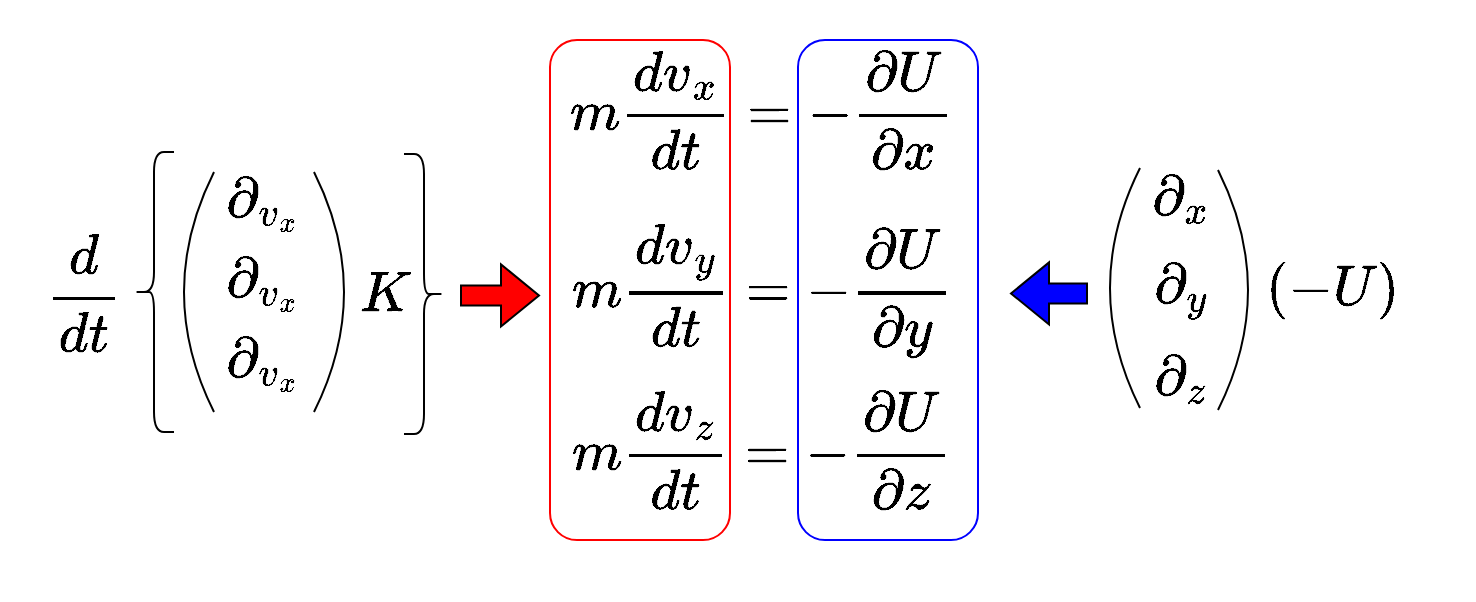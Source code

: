 <mxfile version="26.0.9">
  <diagram id="_fUgZ2Kkz7JvxPv6rjuw" name="ページ1">
    <mxGraphModel dx="1147" dy="696" grid="1" gridSize="10" guides="1" tooltips="1" connect="1" arrows="1" fold="1" page="1" pageScale="1" pageWidth="750" pageHeight="320" background="light-dark(#FFFFFF,#FFFFFF)" math="1" shadow="0">
      <root>
        <mxCell id="0" />
        <mxCell id="1" parent="0" />
        <mxCell id="SUbJj-VaGKIZf3Q_V_Ra-27" value="" style="rounded=0;whiteSpace=wrap;html=1;strokeColor=none;" vertex="1" parent="1">
          <mxGeometry x="10" y="10" width="730" height="300" as="geometry" />
        </mxCell>
        <mxCell id="SUbJj-VaGKIZf3Q_V_Ra-1" value="&lt;div&gt;`\frac{d}{dt}`&lt;/div&gt;" style="text;html=1;align=center;verticalAlign=middle;whiteSpace=wrap;rounded=0;fontSize=24;" vertex="1" parent="1">
          <mxGeometry x="20" y="126" width="50" height="60" as="geometry" />
        </mxCell>
        <mxCell id="SUbJj-VaGKIZf3Q_V_Ra-4" value="`\partial_{v_x}`" style="text;html=1;align=center;verticalAlign=middle;whiteSpace=wrap;rounded=0;fontSize=24;" vertex="1" parent="1">
          <mxGeometry x="110" y="166" width="50" height="50" as="geometry" />
        </mxCell>
        <mxCell id="SUbJj-VaGKIZf3Q_V_Ra-5" value="`\partial_{v_x}`" style="text;html=1;align=center;verticalAlign=middle;whiteSpace=wrap;rounded=0;fontSize=24;" vertex="1" parent="1">
          <mxGeometry x="110" y="86" width="50" height="50" as="geometry" />
        </mxCell>
        <mxCell id="SUbJj-VaGKIZf3Q_V_Ra-6" value="`\partial_{v_x}`" style="text;html=1;align=center;verticalAlign=middle;whiteSpace=wrap;rounded=0;fontSize=24;" vertex="1" parent="1">
          <mxGeometry x="110" y="126" width="50" height="50" as="geometry" />
        </mxCell>
        <mxCell id="SUbJj-VaGKIZf3Q_V_Ra-7" value="" style="endArrow=none;html=1;rounded=0;curved=1;" edge="1" parent="1">
          <mxGeometry width="50" height="50" relative="1" as="geometry">
            <mxPoint x="110" y="216" as="sourcePoint" />
            <mxPoint x="110" y="96" as="targetPoint" />
            <Array as="points">
              <mxPoint x="80" y="156" />
            </Array>
          </mxGeometry>
        </mxCell>
        <mxCell id="SUbJj-VaGKIZf3Q_V_Ra-8" value="" style="endArrow=none;html=1;rounded=0;curved=1;" edge="1" parent="1">
          <mxGeometry width="50" height="50" relative="1" as="geometry">
            <mxPoint x="160" y="216" as="sourcePoint" />
            <mxPoint x="160" y="96" as="targetPoint" />
            <Array as="points">
              <mxPoint x="190" y="156" />
            </Array>
          </mxGeometry>
        </mxCell>
        <mxCell id="SUbJj-VaGKIZf3Q_V_Ra-9" value="&lt;div&gt;`K`&lt;/div&gt;" style="text;html=1;align=center;verticalAlign=middle;whiteSpace=wrap;rounded=0;fontSize=24;" vertex="1" parent="1">
          <mxGeometry x="171" y="127" width="50" height="60" as="geometry" />
        </mxCell>
        <mxCell id="SUbJj-VaGKIZf3Q_V_Ra-10" value="" style="shape=curlyBracket;whiteSpace=wrap;html=1;rounded=1;labelPosition=left;verticalLabelPosition=middle;align=right;verticalAlign=middle;" vertex="1" parent="1">
          <mxGeometry x="70" y="86" width="20" height="140" as="geometry" />
        </mxCell>
        <mxCell id="SUbJj-VaGKIZf3Q_V_Ra-11" value="" style="shape=curlyBracket;whiteSpace=wrap;html=1;rounded=1;labelPosition=left;verticalLabelPosition=middle;align=right;verticalAlign=middle;rotation=-180;" vertex="1" parent="1">
          <mxGeometry x="205" y="87" width="20" height="140" as="geometry" />
        </mxCell>
        <mxCell id="SUbJj-VaGKIZf3Q_V_Ra-12" value="`m\frac{d v_x}{dt}=-\frac{\partial U}{\partial x}`" style="text;html=1;align=center;verticalAlign=middle;whiteSpace=wrap;rounded=0;fontSize=24;" vertex="1" parent="1">
          <mxGeometry x="254" y="20" width="260" height="90" as="geometry" />
        </mxCell>
        <mxCell id="SUbJj-VaGKIZf3Q_V_Ra-13" value="`m\frac{d v_y}{dt}=-\frac{\partial U}{\partial y}`" style="text;html=1;align=center;verticalAlign=middle;whiteSpace=wrap;rounded=0;fontSize=24;" vertex="1" parent="1">
          <mxGeometry x="254" y="110" width="260" height="90" as="geometry" />
        </mxCell>
        <mxCell id="SUbJj-VaGKIZf3Q_V_Ra-14" value="`m\frac{d v_z}{dt}=-\frac{\partial U}{\partial z}`" style="text;html=1;align=center;verticalAlign=middle;whiteSpace=wrap;rounded=0;fontSize=24;" vertex="1" parent="1">
          <mxGeometry x="254" y="190" width="260" height="90" as="geometry" />
        </mxCell>
        <mxCell id="SUbJj-VaGKIZf3Q_V_Ra-15" value="`\partial_{x}`" style="text;html=1;align=center;verticalAlign=middle;whiteSpace=wrap;rounded=0;fontSize=24;" vertex="1" parent="1">
          <mxGeometry x="569" y="84" width="50" height="50" as="geometry" />
        </mxCell>
        <mxCell id="SUbJj-VaGKIZf3Q_V_Ra-16" value="`\partial_{y}`" style="text;html=1;align=center;verticalAlign=middle;whiteSpace=wrap;rounded=0;fontSize=24;" vertex="1" parent="1">
          <mxGeometry x="569" y="129" width="50" height="50" as="geometry" />
        </mxCell>
        <mxCell id="SUbJj-VaGKIZf3Q_V_Ra-17" value="`\partial_{z}`" style="text;html=1;align=center;verticalAlign=middle;whiteSpace=wrap;rounded=0;fontSize=24;" vertex="1" parent="1">
          <mxGeometry x="569" y="174" width="50" height="50" as="geometry" />
        </mxCell>
        <mxCell id="SUbJj-VaGKIZf3Q_V_Ra-18" value="" style="endArrow=none;html=1;rounded=0;curved=1;" edge="1" parent="1">
          <mxGeometry width="50" height="50" relative="1" as="geometry">
            <mxPoint x="612" y="215" as="sourcePoint" />
            <mxPoint x="612" y="95" as="targetPoint" />
            <Array as="points">
              <mxPoint x="642" y="155" />
            </Array>
          </mxGeometry>
        </mxCell>
        <mxCell id="SUbJj-VaGKIZf3Q_V_Ra-20" value="" style="endArrow=none;html=1;rounded=0;curved=1;" edge="1" parent="1">
          <mxGeometry width="50" height="50" relative="1" as="geometry">
            <mxPoint x="573" y="214" as="sourcePoint" />
            <mxPoint x="573" y="94" as="targetPoint" />
            <Array as="points">
              <mxPoint x="543" y="154" />
            </Array>
          </mxGeometry>
        </mxCell>
        <mxCell id="SUbJj-VaGKIZf3Q_V_Ra-21" value="&lt;div&gt;`(-U)`&lt;/div&gt;" style="text;html=1;align=center;verticalAlign=middle;whiteSpace=wrap;rounded=0;fontSize=24;" vertex="1" parent="1">
          <mxGeometry x="644" y="125" width="50" height="60" as="geometry" />
        </mxCell>
        <mxCell id="SUbJj-VaGKIZf3Q_V_Ra-22" value="" style="rounded=1;whiteSpace=wrap;html=1;fillColor=none;strokeColor=#FF0000;" vertex="1" parent="1">
          <mxGeometry x="278" y="30" width="90" height="250" as="geometry" />
        </mxCell>
        <mxCell id="SUbJj-VaGKIZf3Q_V_Ra-23" value="" style="rounded=1;whiteSpace=wrap;html=1;fillColor=none;strokeColor=#0000FF;" vertex="1" parent="1">
          <mxGeometry x="402" y="30" width="90" height="250" as="geometry" />
        </mxCell>
        <mxCell id="SUbJj-VaGKIZf3Q_V_Ra-25" value="" style="shape=flexArrow;endArrow=classic;html=1;rounded=0;fillColor=#FF0000;" edge="1" parent="1">
          <mxGeometry width="50" height="50" relative="1" as="geometry">
            <mxPoint x="233" y="157.72" as="sourcePoint" />
            <mxPoint x="273" y="157.72" as="targetPoint" />
          </mxGeometry>
        </mxCell>
        <mxCell id="SUbJj-VaGKIZf3Q_V_Ra-26" value="" style="shape=flexArrow;endArrow=classic;html=1;rounded=0;fillColor=#0000FF;" edge="1" parent="1">
          <mxGeometry width="50" height="50" relative="1" as="geometry">
            <mxPoint x="547" y="156.74" as="sourcePoint" />
            <mxPoint x="508" y="156.74" as="targetPoint" />
          </mxGeometry>
        </mxCell>
      </root>
    </mxGraphModel>
  </diagram>
</mxfile>
